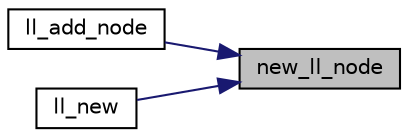 digraph "new_ll_node"
{
 // LATEX_PDF_SIZE
  edge [fontname="Helvetica",fontsize="10",labelfontname="Helvetica",labelfontsize="10"];
  node [fontname="Helvetica",fontsize="10",shape=record];
  rankdir="RL";
  Node1 [label="new_ll_node",height=0.2,width=0.4,color="black", fillcolor="grey75", style="filled", fontcolor="black",tooltip=" "];
  Node1 -> Node2 [dir="back",color="midnightblue",fontsize="10",style="solid",fontname="Helvetica"];
  Node2 [label="ll_add_node",height=0.2,width=0.4,color="black", fillcolor="white", style="filled",URL="$linked__list_8c.html#a36c2fbd5ef8f3b179af71c0b8528655a",tooltip="Add a new node created from the parameters to the linked list."];
  Node1 -> Node3 [dir="back",color="midnightblue",fontsize="10",style="solid",fontname="Helvetica"];
  Node3 [label="ll_new",height=0.2,width=0.4,color="black", fillcolor="white", style="filled",URL="$linked__list_8c.html#a2283fe14a6c5d022875599517b826eb6",tooltip="Initialize a new singly linked list, you can set all the parameters bellow to create an empty list."];
}
